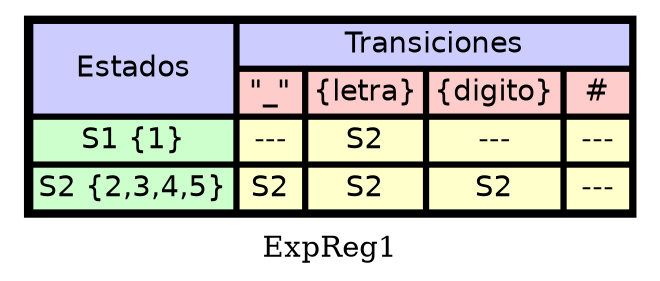 digraph {
  node [ shape=none fontname=Helvetica ]
  n [ label = <
    <table bgcolor="black"><tr>
<td bgcolor="#ccccff" rowspan="2">Estados</td>
<td bgcolor="#ccccff" colspan="4">Transiciones</td>
</tr><tr>
<td bgcolor="#ffcccc">"_"</td>
<td bgcolor="#ffcccc">{letra}</td>
<td bgcolor="#ffcccc">{digito}</td>
<td bgcolor="#ffcccc">#</td>
</tr><tr><td bgcolor="#ccffcc">S1 {1}</td><td bgcolor="#ffffcc"> --- </td><td bgcolor="#ffffcc">S2</td><td bgcolor="#ffffcc"> --- </td><td bgcolor="#ffffcc"> --- </td></tr><tr><td bgcolor="#ccffcc">S2 {2,3,4,5}</td><td bgcolor="#ffffcc">S2</td><td bgcolor="#ffffcc">S2</td><td bgcolor="#ffffcc">S2</td><td bgcolor="#ffffcc"> --- </td></tr></table>
  > ]
label = "ExpReg1";}